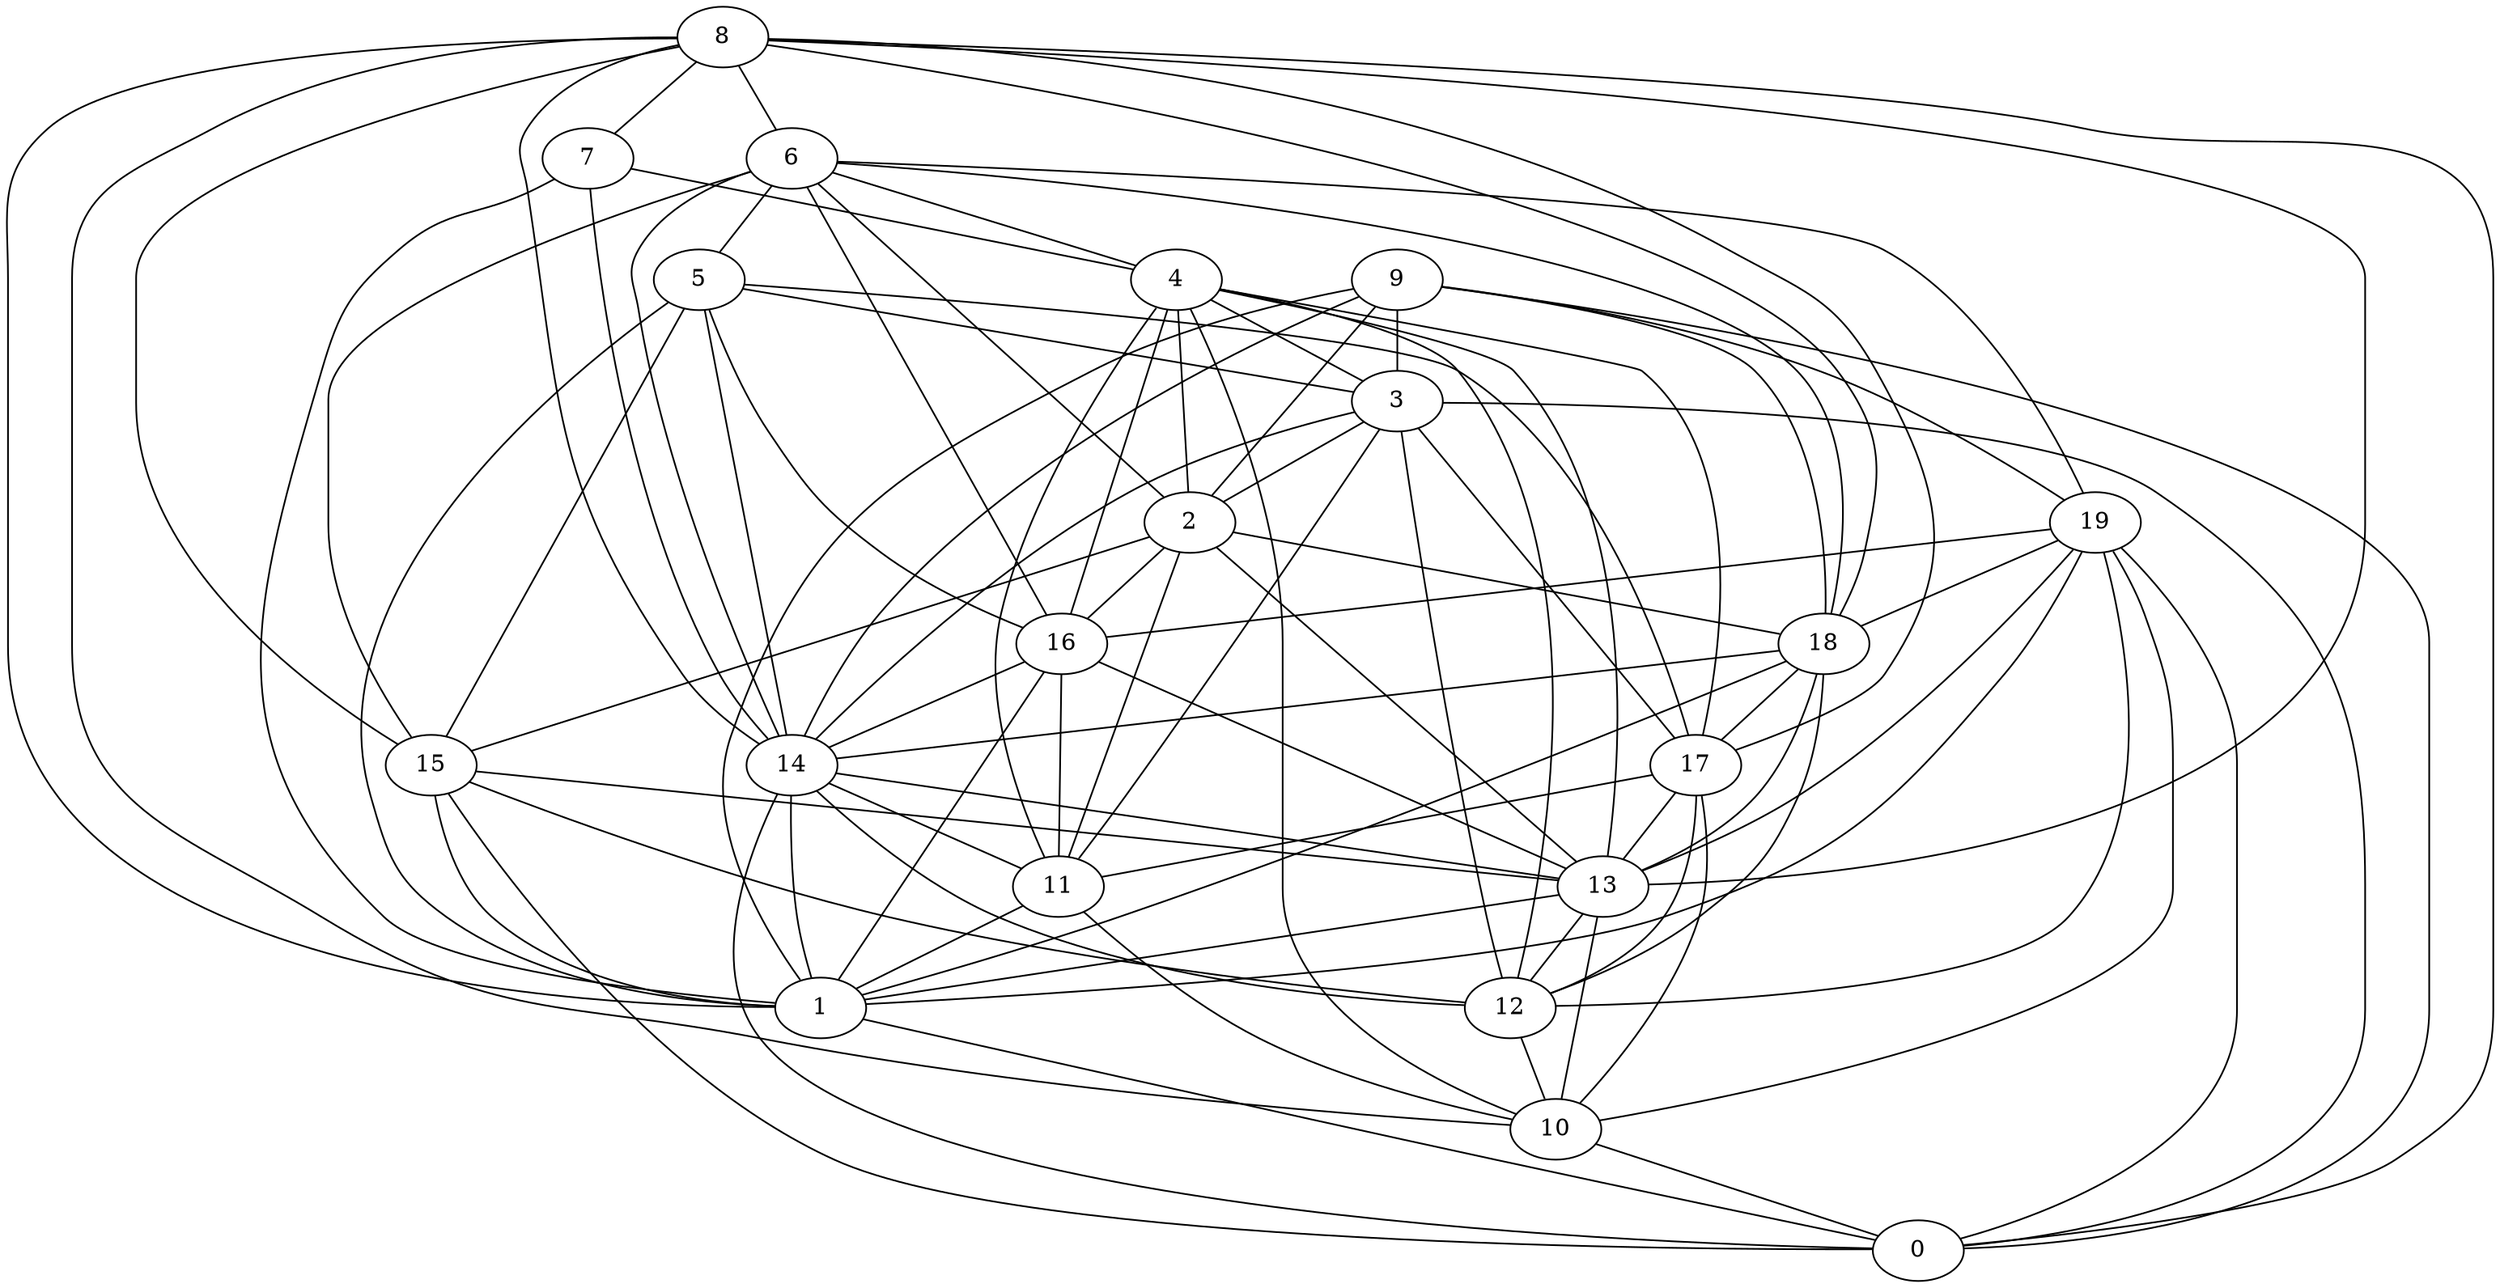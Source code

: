 digraph GG_graph {

subgraph G_graph {
edge [color = black]
"4" -> "17" [dir = none]
"4" -> "2" [dir = none]
"4" -> "16" [dir = none]
"4" -> "13" [dir = none]
"4" -> "11" [dir = none]
"4" -> "3" [dir = none]
"12" -> "10" [dir = none]
"10" -> "0" [dir = none]
"3" -> "17" [dir = none]
"3" -> "2" [dir = none]
"16" -> "11" [dir = none]
"16" -> "14" [dir = none]
"16" -> "1" [dir = none]
"16" -> "13" [dir = none]
"14" -> "11" [dir = none]
"14" -> "0" [dir = none]
"13" -> "12" [dir = none]
"15" -> "13" [dir = none]
"15" -> "1" [dir = none]
"8" -> "6" [dir = none]
"8" -> "17" [dir = none]
"8" -> "1" [dir = none]
"8" -> "14" [dir = none]
"8" -> "7" [dir = none]
"8" -> "13" [dir = none]
"8" -> "15" [dir = none]
"8" -> "10" [dir = none]
"5" -> "16" [dir = none]
"5" -> "17" [dir = none]
"11" -> "10" [dir = none]
"18" -> "1" [dir = none]
"18" -> "17" [dir = none]
"18" -> "12" [dir = none]
"7" -> "14" [dir = none]
"7" -> "4" [dir = none]
"17" -> "10" [dir = none]
"17" -> "12" [dir = none]
"1" -> "0" [dir = none]
"9" -> "3" [dir = none]
"9" -> "18" [dir = none]
"9" -> "1" [dir = none]
"9" -> "19" [dir = none]
"9" -> "2" [dir = none]
"6" -> "5" [dir = none]
"6" -> "18" [dir = none]
"6" -> "2" [dir = none]
"6" -> "16" [dir = none]
"6" -> "15" [dir = none]
"19" -> "12" [dir = none]
"19" -> "10" [dir = none]
"19" -> "0" [dir = none]
"19" -> "16" [dir = none]
"2" -> "18" [dir = none]
"2" -> "15" [dir = none]
"2" -> "13" [dir = none]
"2" -> "11" [dir = none]
"2" -> "16" [dir = none]
"6" -> "4" [dir = none]
"8" -> "18" [dir = none]
"9" -> "14" [dir = none]
"6" -> "14" [dir = none]
"19" -> "13" [dir = none]
"5" -> "1" [dir = none]
"3" -> "11" [dir = none]
"14" -> "1" [dir = none]
"3" -> "14" [dir = none]
"4" -> "10" [dir = none]
"6" -> "19" [dir = none]
"18" -> "14" [dir = none]
"13" -> "1" [dir = none]
"8" -> "0" [dir = none]
"3" -> "0" [dir = none]
"19" -> "1" [dir = none]
"11" -> "1" [dir = none]
"13" -> "10" [dir = none]
"17" -> "13" [dir = none]
"17" -> "11" [dir = none]
"7" -> "1" [dir = none]
"5" -> "15" [dir = none]
"15" -> "12" [dir = none]
"9" -> "0" [dir = none]
"19" -> "18" [dir = none]
"18" -> "13" [dir = none]
"14" -> "12" [dir = none]
"15" -> "0" [dir = none]
"3" -> "12" [dir = none]
"5" -> "3" [dir = none]
"5" -> "14" [dir = none]
"14" -> "13" [dir = none]
"4" -> "12" [dir = none]
}

}
